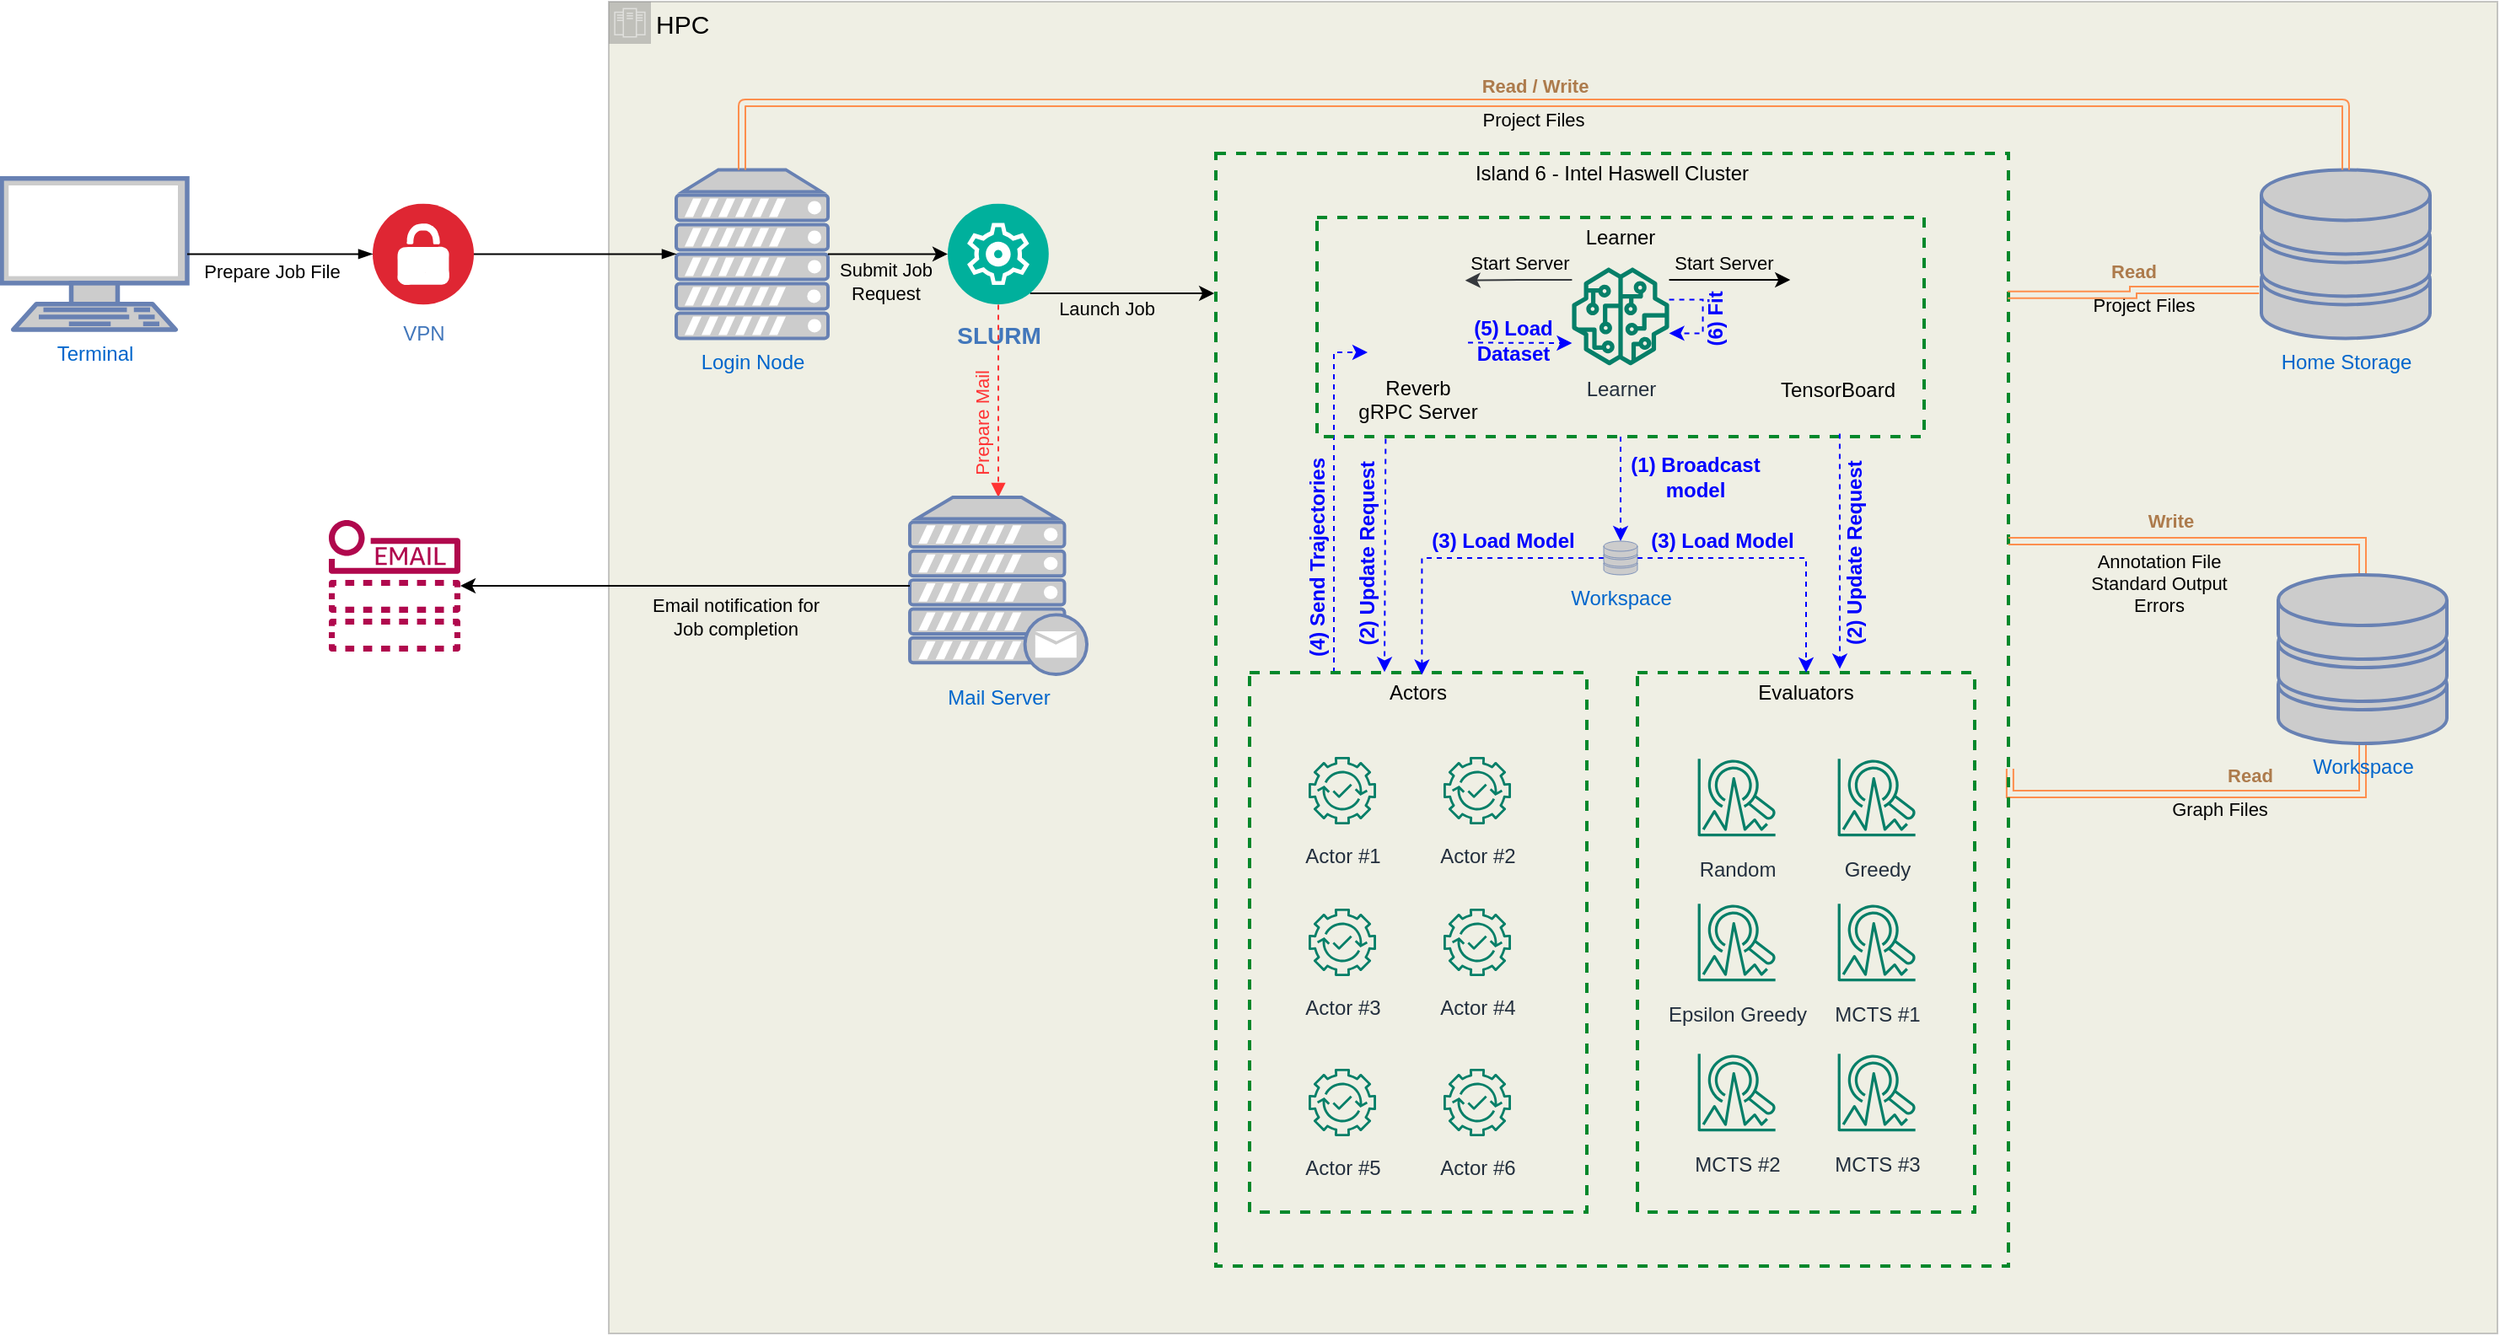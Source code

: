 <mxfile version="21.6.8" type="device">
  <diagram name="Page-1" id="ip5mfq6mZ9e08EdxUCp0">
    <mxGraphModel dx="290" dy="169" grid="1" gridSize="10" guides="1" tooltips="1" connect="1" arrows="1" fold="1" page="1" pageScale="1" pageWidth="827" pageHeight="1169" math="0" shadow="0">
      <root>
        <mxCell id="0" />
        <mxCell id="1" parent="0" />
        <mxCell id="GM6LKakHsOpX3G1ed7Ud-50" value="&lt;font style=&quot;font-size: 15px;&quot;&gt;HPC&lt;/font&gt;" style="shape=mxgraph.ibm.box;prType=zone;fontStyle=0;verticalAlign=top;align=left;spacingLeft=32;spacingTop=4;fillColor=#DFE0CA;rounded=0;whiteSpace=wrap;html=1;strokeColor=#919191;strokeWidth=1;dashed=0;container=1;spacing=-4;collapsible=0;expand=0;recursiveResize=0;opacity=50;" parent="1" vertex="1">
          <mxGeometry x="460" y="80" width="1120" height="790" as="geometry" />
        </mxCell>
        <mxCell id="GM6LKakHsOpX3G1ed7Ud-171" style="edgeStyle=elbowEdgeStyle;rounded=0;orthogonalLoop=1;jettySize=auto;html=1;exitX=1.002;exitY=0.553;exitDx=0;exitDy=0;elbow=vertical;shape=link;strokeColor=#FF8E4D;exitPerimeter=0;" parent="GM6LKakHsOpX3G1ed7Ud-50" edge="1" target="GM6LKakHsOpX3G1ed7Ud-63" source="GM6LKakHsOpX3G1ed7Ud-72">
          <mxGeometry relative="1" as="geometry">
            <mxPoint x="803.08" y="406" as="sourcePoint" />
            <mxPoint x="900" y="407.6" as="targetPoint" />
            <Array as="points">
              <mxPoint x="930" y="470" />
            </Array>
          </mxGeometry>
        </mxCell>
        <mxCell id="GM6LKakHsOpX3G1ed7Ud-174" value="Read" style="edgeLabel;html=1;align=center;verticalAlign=middle;resizable=0;points=[];labelBackgroundColor=none;fontColor=#AD7B4C;fontStyle=1" parent="GM6LKakHsOpX3G1ed7Ud-171" vertex="1" connectable="0">
          <mxGeometry x="0.338" y="1" relative="1" as="geometry">
            <mxPoint x="-13" y="-10" as="offset" />
          </mxGeometry>
        </mxCell>
        <mxCell id="GM6LKakHsOpX3G1ed7Ud-176" value="Graph Files" style="edgeLabel;html=1;align=center;verticalAlign=middle;resizable=0;points=[];labelBackgroundColor=none;" parent="GM6LKakHsOpX3G1ed7Ud-171" vertex="1" connectable="0">
          <mxGeometry x="0.101" y="-3" relative="1" as="geometry">
            <mxPoint x="-1" y="6" as="offset" />
          </mxGeometry>
        </mxCell>
        <mxCell id="GM6LKakHsOpX3G1ed7Ud-72" value="Island 6 - Intel Haswell Cluster" style="fontStyle=0;verticalAlign=top;align=center;spacingTop=-2;fillColor=none;rounded=0;whiteSpace=wrap;html=1;strokeColor=#00882B;strokeWidth=2;dashed=1;container=1;collapsible=0;expand=0;recursiveResize=0;" parent="GM6LKakHsOpX3G1ed7Ud-50" vertex="1">
          <mxGeometry x="360" y="90" width="470" height="660" as="geometry" />
        </mxCell>
        <mxCell id="IxmQN1B3EQSxK7bYvT0Q-4" value="Evaluators" style="fontStyle=0;verticalAlign=top;align=center;spacingTop=-2;fillColor=none;rounded=0;whiteSpace=wrap;html=1;strokeColor=#00882B;strokeWidth=2;dashed=1;container=1;collapsible=0;expand=0;recursiveResize=0;" vertex="1" parent="GM6LKakHsOpX3G1ed7Ud-72">
          <mxGeometry x="250" y="308" width="200" height="320" as="geometry" />
        </mxCell>
        <mxCell id="IxmQN1B3EQSxK7bYvT0Q-36" value="Random" style="sketch=0;points=[[0,0,0],[0.25,0,0],[0.5,0,0],[0.75,0,0],[1,0,0],[0,1,0],[0.25,1,0],[0.5,1,0],[0.75,1,0],[1,1,0],[0,0.25,0],[0,0.5,0],[0,0.75,0],[1,0.25,0],[1,0.5,0],[1,0.75,0]];outlineConnect=0;fontColor=#232F3E;gradientColor=#4AB29A;gradientDirection=north;fillColor=none;strokeColor=#067F68;dashed=0;verticalLabelPosition=bottom;verticalAlign=top;align=center;html=1;fontSize=12;fontStyle=0;aspect=fixed;shape=mxgraph.aws4.resourceIcon;resIcon=mxgraph.aws4.lookout_for_metrics;" vertex="1" parent="IxmQN1B3EQSxK7bYvT0Q-4">
          <mxGeometry x="30" y="45" width="58" height="58" as="geometry" />
        </mxCell>
        <mxCell id="IxmQN1B3EQSxK7bYvT0Q-37" value="Greedy" style="sketch=0;points=[[0,0,0],[0.25,0,0],[0.5,0,0],[0.75,0,0],[1,0,0],[0,1,0],[0.25,1,0],[0.5,1,0],[0.75,1,0],[1,1,0],[0,0.25,0],[0,0.5,0],[0,0.75,0],[1,0.25,0],[1,0.5,0],[1,0.75,0]];outlineConnect=0;fontColor=#232F3E;gradientColor=#4AB29A;gradientDirection=north;fillColor=none;strokeColor=#067F68;dashed=0;verticalLabelPosition=bottom;verticalAlign=top;align=center;html=1;fontSize=12;fontStyle=0;aspect=fixed;shape=mxgraph.aws4.resourceIcon;resIcon=mxgraph.aws4.lookout_for_metrics;" vertex="1" parent="IxmQN1B3EQSxK7bYvT0Q-4">
          <mxGeometry x="113" y="45" width="58" height="58" as="geometry" />
        </mxCell>
        <mxCell id="IxmQN1B3EQSxK7bYvT0Q-38" value="Epsilon Greedy" style="sketch=0;points=[[0,0,0],[0.25,0,0],[0.5,0,0],[0.75,0,0],[1,0,0],[0,1,0],[0.25,1,0],[0.5,1,0],[0.75,1,0],[1,1,0],[0,0.25,0],[0,0.5,0],[0,0.75,0],[1,0.25,0],[1,0.5,0],[1,0.75,0]];outlineConnect=0;fontColor=#232F3E;gradientColor=#4AB29A;gradientDirection=north;fillColor=none;strokeColor=#067F68;dashed=0;verticalLabelPosition=bottom;verticalAlign=top;align=center;html=1;fontSize=12;fontStyle=0;aspect=fixed;shape=mxgraph.aws4.resourceIcon;resIcon=mxgraph.aws4.lookout_for_metrics;" vertex="1" parent="IxmQN1B3EQSxK7bYvT0Q-4">
          <mxGeometry x="30" y="131" width="58" height="58" as="geometry" />
        </mxCell>
        <mxCell id="IxmQN1B3EQSxK7bYvT0Q-39" value="MCTS #1" style="sketch=0;points=[[0,0,0],[0.25,0,0],[0.5,0,0],[0.75,0,0],[1,0,0],[0,1,0],[0.25,1,0],[0.5,1,0],[0.75,1,0],[1,1,0],[0,0.25,0],[0,0.5,0],[0,0.75,0],[1,0.25,0],[1,0.5,0],[1,0.75,0]];outlineConnect=0;fontColor=#232F3E;gradientColor=#4AB29A;gradientDirection=north;fillColor=none;strokeColor=#067F68;dashed=0;verticalLabelPosition=bottom;verticalAlign=top;align=center;html=1;fontSize=12;fontStyle=0;aspect=fixed;shape=mxgraph.aws4.resourceIcon;resIcon=mxgraph.aws4.lookout_for_metrics;" vertex="1" parent="IxmQN1B3EQSxK7bYvT0Q-4">
          <mxGeometry x="113" y="131" width="58" height="58" as="geometry" />
        </mxCell>
        <mxCell id="IxmQN1B3EQSxK7bYvT0Q-40" value="MCTS #2" style="sketch=0;points=[[0,0,0],[0.25,0,0],[0.5,0,0],[0.75,0,0],[1,0,0],[0,1,0],[0.25,1,0],[0.5,1,0],[0.75,1,0],[1,1,0],[0,0.25,0],[0,0.5,0],[0,0.75,0],[1,0.25,0],[1,0.5,0],[1,0.75,0]];outlineConnect=0;fontColor=#232F3E;gradientColor=#4AB29A;gradientDirection=north;fillColor=none;strokeColor=#067F68;dashed=0;verticalLabelPosition=bottom;verticalAlign=top;align=center;html=1;fontSize=12;fontStyle=0;aspect=fixed;shape=mxgraph.aws4.resourceIcon;resIcon=mxgraph.aws4.lookout_for_metrics;" vertex="1" parent="IxmQN1B3EQSxK7bYvT0Q-4">
          <mxGeometry x="30" y="220" width="58" height="58" as="geometry" />
        </mxCell>
        <mxCell id="IxmQN1B3EQSxK7bYvT0Q-41" value="MCTS #3" style="sketch=0;points=[[0,0,0],[0.25,0,0],[0.5,0,0],[0.75,0,0],[1,0,0],[0,1,0],[0.25,1,0],[0.5,1,0],[0.75,1,0],[1,1,0],[0,0.25,0],[0,0.5,0],[0,0.75,0],[1,0.25,0],[1,0.5,0],[1,0.75,0]];outlineConnect=0;fontColor=#232F3E;gradientColor=#4AB29A;gradientDirection=north;fillColor=none;strokeColor=#067F68;dashed=0;verticalLabelPosition=bottom;verticalAlign=top;align=center;html=1;fontSize=12;fontStyle=0;aspect=fixed;shape=mxgraph.aws4.resourceIcon;resIcon=mxgraph.aws4.lookout_for_metrics;" vertex="1" parent="IxmQN1B3EQSxK7bYvT0Q-4">
          <mxGeometry x="113" y="220" width="58" height="58" as="geometry" />
        </mxCell>
        <mxCell id="IxmQN1B3EQSxK7bYvT0Q-55" style="edgeStyle=orthogonalEdgeStyle;rounded=0;orthogonalLoop=1;jettySize=auto;html=1;exitX=0.25;exitY=0;exitDx=0;exitDy=0;dashed=1;strokeColor=#0000FF;" edge="1" parent="GM6LKakHsOpX3G1ed7Ud-72" source="IxmQN1B3EQSxK7bYvT0Q-6" target="IxmQN1B3EQSxK7bYvT0Q-48">
          <mxGeometry relative="1" as="geometry">
            <Array as="points">
              <mxPoint x="70" y="118" />
            </Array>
          </mxGeometry>
        </mxCell>
        <mxCell id="IxmQN1B3EQSxK7bYvT0Q-73" value="(4) Send Trajectories" style="edgeLabel;html=1;align=center;verticalAlign=middle;resizable=0;points=[];rotation=-90;labelBackgroundColor=none;fontStyle=1;fontColor=#0000FF;fontSize=12;" vertex="1" connectable="0" parent="IxmQN1B3EQSxK7bYvT0Q-55">
          <mxGeometry x="-0.354" y="-1" relative="1" as="geometry">
            <mxPoint x="-11" as="offset" />
          </mxGeometry>
        </mxCell>
        <mxCell id="IxmQN1B3EQSxK7bYvT0Q-6" value="Actors" style="fontStyle=0;verticalAlign=top;align=center;spacingTop=-2;fillColor=none;rounded=0;whiteSpace=wrap;html=1;strokeColor=#00882B;strokeWidth=2;dashed=1;container=1;collapsible=0;expand=0;recursiveResize=0;" vertex="1" parent="GM6LKakHsOpX3G1ed7Ud-72">
          <mxGeometry x="20" y="308" width="200" height="320" as="geometry" />
        </mxCell>
        <mxCell id="IxmQN1B3EQSxK7bYvT0Q-22" value="Actor #1" style="sketch=0;points=[[0,0,0],[0.25,0,0],[0.5,0,0],[0.75,0,0],[1,0,0],[0,1,0],[0.25,1,0],[0.5,1,0],[0.75,1,0],[1,1,0],[0,0.25,0],[0,0.5,0],[0,0.75,0],[1,0.25,0],[1,0.5,0],[1,0.75,0]];outlineConnect=0;fontColor=#232F3E;gradientColor=#4AB29A;gradientDirection=north;fillColor=none;strokeColor=#067F68;dashed=0;verticalLabelPosition=bottom;verticalAlign=top;align=center;html=1;fontSize=12;fontStyle=0;aspect=fixed;shape=mxgraph.aws4.resourceIcon;resIcon=mxgraph.aws4.devops_guru;" vertex="1" parent="IxmQN1B3EQSxK7bYvT0Q-6">
          <mxGeometry x="30" y="45" width="50" height="50" as="geometry" />
        </mxCell>
        <mxCell id="IxmQN1B3EQSxK7bYvT0Q-75" value="Actor #2" style="sketch=0;points=[[0,0,0],[0.25,0,0],[0.5,0,0],[0.75,0,0],[1,0,0],[0,1,0],[0.25,1,0],[0.5,1,0],[0.75,1,0],[1,1,0],[0,0.25,0],[0,0.5,0],[0,0.75,0],[1,0.25,0],[1,0.5,0],[1,0.75,0]];outlineConnect=0;fontColor=#232F3E;gradientColor=#4AB29A;gradientDirection=north;fillColor=none;strokeColor=#067F68;dashed=0;verticalLabelPosition=bottom;verticalAlign=top;align=center;html=1;fontSize=12;fontStyle=0;aspect=fixed;shape=mxgraph.aws4.resourceIcon;resIcon=mxgraph.aws4.devops_guru;" vertex="1" parent="IxmQN1B3EQSxK7bYvT0Q-6">
          <mxGeometry x="110" y="45" width="50" height="50" as="geometry" />
        </mxCell>
        <mxCell id="IxmQN1B3EQSxK7bYvT0Q-76" value="Actor #3" style="sketch=0;points=[[0,0,0],[0.25,0,0],[0.5,0,0],[0.75,0,0],[1,0,0],[0,1,0],[0.25,1,0],[0.5,1,0],[0.75,1,0],[1,1,0],[0,0.25,0],[0,0.5,0],[0,0.75,0],[1,0.25,0],[1,0.5,0],[1,0.75,0]];outlineConnect=0;fontColor=#232F3E;gradientColor=#4AB29A;gradientDirection=north;fillColor=none;strokeColor=#067F68;dashed=0;verticalLabelPosition=bottom;verticalAlign=top;align=center;html=1;fontSize=12;fontStyle=0;aspect=fixed;shape=mxgraph.aws4.resourceIcon;resIcon=mxgraph.aws4.devops_guru;" vertex="1" parent="IxmQN1B3EQSxK7bYvT0Q-6">
          <mxGeometry x="30" y="135" width="50" height="50" as="geometry" />
        </mxCell>
        <mxCell id="IxmQN1B3EQSxK7bYvT0Q-77" value="Actor #4" style="sketch=0;points=[[0,0,0],[0.25,0,0],[0.5,0,0],[0.75,0,0],[1,0,0],[0,1,0],[0.25,1,0],[0.5,1,0],[0.75,1,0],[1,1,0],[0,0.25,0],[0,0.5,0],[0,0.75,0],[1,0.25,0],[1,0.5,0],[1,0.75,0]];outlineConnect=0;fontColor=#232F3E;gradientColor=#4AB29A;gradientDirection=north;fillColor=none;strokeColor=#067F68;dashed=0;verticalLabelPosition=bottom;verticalAlign=top;align=center;html=1;fontSize=12;fontStyle=0;aspect=fixed;shape=mxgraph.aws4.resourceIcon;resIcon=mxgraph.aws4.devops_guru;" vertex="1" parent="IxmQN1B3EQSxK7bYvT0Q-6">
          <mxGeometry x="110" y="135" width="50" height="50" as="geometry" />
        </mxCell>
        <mxCell id="IxmQN1B3EQSxK7bYvT0Q-78" value="Actor #5" style="sketch=0;points=[[0,0,0],[0.25,0,0],[0.5,0,0],[0.75,0,0],[1,0,0],[0,1,0],[0.25,1,0],[0.5,1,0],[0.75,1,0],[1,1,0],[0,0.25,0],[0,0.5,0],[0,0.75,0],[1,0.25,0],[1,0.5,0],[1,0.75,0]];outlineConnect=0;fontColor=#232F3E;gradientColor=#4AB29A;gradientDirection=north;fillColor=none;strokeColor=#067F68;dashed=0;verticalLabelPosition=bottom;verticalAlign=top;align=center;html=1;fontSize=12;fontStyle=0;aspect=fixed;shape=mxgraph.aws4.resourceIcon;resIcon=mxgraph.aws4.devops_guru;" vertex="1" parent="IxmQN1B3EQSxK7bYvT0Q-6">
          <mxGeometry x="30" y="230" width="50" height="50" as="geometry" />
        </mxCell>
        <mxCell id="IxmQN1B3EQSxK7bYvT0Q-79" value="Actor #6" style="sketch=0;points=[[0,0,0],[0.25,0,0],[0.5,0,0],[0.75,0,0],[1,0,0],[0,1,0],[0.25,1,0],[0.5,1,0],[0.75,1,0],[1,1,0],[0,0.25,0],[0,0.5,0],[0,0.75,0],[1,0.25,0],[1,0.5,0],[1,0.75,0]];outlineConnect=0;fontColor=#232F3E;gradientColor=#4AB29A;gradientDirection=north;fillColor=none;strokeColor=#067F68;dashed=0;verticalLabelPosition=bottom;verticalAlign=top;align=center;html=1;fontSize=12;fontStyle=0;aspect=fixed;shape=mxgraph.aws4.resourceIcon;resIcon=mxgraph.aws4.devops_guru;" vertex="1" parent="IxmQN1B3EQSxK7bYvT0Q-6">
          <mxGeometry x="110" y="230" width="50" height="50" as="geometry" />
        </mxCell>
        <mxCell id="IxmQN1B3EQSxK7bYvT0Q-43" style="edgeStyle=orthogonalEdgeStyle;rounded=0;orthogonalLoop=1;jettySize=auto;html=1;exitX=1;exitY=0.5;exitDx=0;exitDy=0;exitPerimeter=0;strokeColor=#0000FF;dashed=1;" edge="1" parent="GM6LKakHsOpX3G1ed7Ud-72" source="IxmQN1B3EQSxK7bYvT0Q-56" target="IxmQN1B3EQSxK7bYvT0Q-4">
          <mxGeometry relative="1" as="geometry">
            <Array as="points">
              <mxPoint x="350" y="240" />
            </Array>
          </mxGeometry>
        </mxCell>
        <mxCell id="IxmQN1B3EQSxK7bYvT0Q-61" value="(3) Load Model" style="edgeLabel;html=1;align=center;verticalAlign=middle;resizable=0;points=[];labelBackgroundColor=none;fontColor=#0000FF;fontStyle=1;fontSize=12;" vertex="1" connectable="0" parent="IxmQN1B3EQSxK7bYvT0Q-43">
          <mxGeometry x="-0.134" y="-1" relative="1" as="geometry">
            <mxPoint x="-23" y="-11" as="offset" />
          </mxGeometry>
        </mxCell>
        <mxCell id="IxmQN1B3EQSxK7bYvT0Q-64" style="edgeStyle=elbowEdgeStyle;rounded=0;orthogonalLoop=1;jettySize=auto;html=1;entryX=0.396;entryY=-0.001;entryDx=0;entryDy=0;entryPerimeter=0;exitX=0.113;exitY=1.01;exitDx=0;exitDy=0;exitPerimeter=0;strokeColor=#0000FF;dashed=1;" edge="1" parent="GM6LKakHsOpX3G1ed7Ud-72" source="IxmQN1B3EQSxK7bYvT0Q-14" target="IxmQN1B3EQSxK7bYvT0Q-6">
          <mxGeometry relative="1" as="geometry">
            <mxPoint x="100.007" y="190.0" as="sourcePoint" />
            <mxPoint x="100.0" y="301.6" as="targetPoint" />
          </mxGeometry>
        </mxCell>
        <mxCell id="IxmQN1B3EQSxK7bYvT0Q-70" value="(2) Update Request" style="edgeLabel;html=1;align=center;verticalAlign=middle;resizable=0;points=[];labelBackgroundColor=none;rotation=-90;fontStyle=1;fontColor=#0000FF;fontSize=12;" vertex="1" connectable="0" parent="IxmQN1B3EQSxK7bYvT0Q-64">
          <mxGeometry x="-0.387" y="2" relative="1" as="geometry">
            <mxPoint x="-12" y="26" as="offset" />
          </mxGeometry>
        </mxCell>
        <mxCell id="IxmQN1B3EQSxK7bYvT0Q-14" value="Learner" style="fontStyle=0;verticalAlign=top;align=center;spacingTop=-2;fillColor=none;rounded=0;whiteSpace=wrap;html=1;strokeColor=#00882B;strokeWidth=2;dashed=1;container=1;collapsible=0;expand=0;recursiveResize=0;" vertex="1" parent="GM6LKakHsOpX3G1ed7Ud-72">
          <mxGeometry x="60" y="38" width="360" height="130" as="geometry" />
        </mxCell>
        <mxCell id="IxmQN1B3EQSxK7bYvT0Q-49" value="Start Server" style="edgeStyle=elbowEdgeStyle;rounded=0;orthogonalLoop=1;jettySize=auto;html=1;fillColor=#cdeb8b;strokeColor=#36393d;entryX=0.964;entryY=0.161;entryDx=0;entryDy=0;entryPerimeter=0;labelBackgroundColor=none;" edge="1" parent="IxmQN1B3EQSxK7bYvT0Q-14" target="IxmQN1B3EQSxK7bYvT0Q-48">
          <mxGeometry x="-0.006" y="-10" relative="1" as="geometry">
            <mxPoint x="151.214" y="36.998" as="sourcePoint" />
            <mxPoint x="89.43" y="37.11" as="targetPoint" />
            <mxPoint x="10" y="-10" as="offset" />
          </mxGeometry>
        </mxCell>
        <mxCell id="IxmQN1B3EQSxK7bYvT0Q-54" style="edgeStyle=elbowEdgeStyle;rounded=0;orthogonalLoop=1;jettySize=auto;html=1;entryX=0.011;entryY=0.161;entryDx=0;entryDy=0;entryPerimeter=0;elbow=vertical;" edge="1" parent="IxmQN1B3EQSxK7bYvT0Q-14" target="IxmQN1B3EQSxK7bYvT0Q-53">
          <mxGeometry relative="1" as="geometry">
            <mxPoint x="208.786" y="37.004" as="sourcePoint" />
            <mxPoint x="261" y="37.31" as="targetPoint" />
          </mxGeometry>
        </mxCell>
        <mxCell id="IxmQN1B3EQSxK7bYvT0Q-82" value="Start Server" style="edgeLabel;html=1;align=center;verticalAlign=middle;resizable=0;points=[];labelBackgroundColor=none;" vertex="1" connectable="0" parent="IxmQN1B3EQSxK7bYvT0Q-54">
          <mxGeometry x="0.327" relative="1" as="geometry">
            <mxPoint x="-16" y="-10" as="offset" />
          </mxGeometry>
        </mxCell>
        <mxCell id="IxmQN1B3EQSxK7bYvT0Q-24" value="Learner" style="sketch=0;outlineConnect=0;fontColor=#232F3E;gradientColor=none;fillColor=#067F68;strokeColor=none;dashed=0;verticalLabelPosition=bottom;verticalAlign=top;align=center;html=1;fontSize=12;fontStyle=0;aspect=fixed;pointerEvents=1;shape=mxgraph.aws4.sagemaker_model;" vertex="1" parent="IxmQN1B3EQSxK7bYvT0Q-14">
          <mxGeometry x="151" y="29.69" width="58" height="58" as="geometry" />
        </mxCell>
        <mxCell id="IxmQN1B3EQSxK7bYvT0Q-50" style="edgeStyle=elbowEdgeStyle;orthogonalLoop=1;jettySize=auto;html=1;exitX=0.992;exitY=0.776;exitDx=0;exitDy=0;exitPerimeter=0;rounded=0;elbow=vertical;dashed=1;strokeColor=#0000FF;" edge="1" parent="IxmQN1B3EQSxK7bYvT0Q-14" source="IxmQN1B3EQSxK7bYvT0Q-48" target="IxmQN1B3EQSxK7bYvT0Q-24">
          <mxGeometry relative="1" as="geometry" />
        </mxCell>
        <mxCell id="IxmQN1B3EQSxK7bYvT0Q-74" value="(5) Load &lt;br style=&quot;font-size: 12px;&quot;&gt;Dataset" style="edgeLabel;html=1;align=center;verticalAlign=middle;resizable=0;points=[];labelBackgroundColor=none;fontStyle=1;fontColor=#0000FF;fontSize=12;" vertex="1" connectable="0" parent="IxmQN1B3EQSxK7bYvT0Q-50">
          <mxGeometry x="-0.165" y="-2" relative="1" as="geometry">
            <mxPoint y="-4" as="offset" />
          </mxGeometry>
        </mxCell>
        <mxCell id="IxmQN1B3EQSxK7bYvT0Q-48" value="Reverb&#xa;gRPC Server" style="shape=image;verticalLabelPosition=bottom;verticalAlign=top;imageAspect=0;image=https://avatars.githubusercontent.com/u/8596759?s=200&amp;v=4" vertex="1" parent="IxmQN1B3EQSxK7bYvT0Q-14">
          <mxGeometry x="30" y="27.69" width="60" height="60" as="geometry" />
        </mxCell>
        <mxCell id="IxmQN1B3EQSxK7bYvT0Q-53" value="TensorBoard" style="shape=image;verticalLabelPosition=bottom;verticalAlign=top;imageAspect=0;image=https://upload.wikimedia.org/wikipedia/commons/thumb/2/2d/Tensorflow_logo.svg/718px-Tensorflow_logo.svg.png" vertex="1" parent="IxmQN1B3EQSxK7bYvT0Q-14">
          <mxGeometry x="280" y="26.69" width="58" height="62" as="geometry" />
        </mxCell>
        <mxCell id="IxmQN1B3EQSxK7bYvT0Q-80" style="edgeStyle=orthogonalEdgeStyle;rounded=0;orthogonalLoop=1;jettySize=auto;html=1;dashed=1;strokeColor=#0000FF;" edge="1" parent="IxmQN1B3EQSxK7bYvT0Q-14" source="IxmQN1B3EQSxK7bYvT0Q-24" target="IxmQN1B3EQSxK7bYvT0Q-24">
          <mxGeometry relative="1" as="geometry" />
        </mxCell>
        <mxCell id="IxmQN1B3EQSxK7bYvT0Q-81" value="(6) Fit" style="edgeLabel;html=1;align=center;verticalAlign=middle;resizable=0;points=[];rotation=-90;fontStyle=1;fontColor=#0000FF;labelBackgroundColor=none;fontSize=12;" vertex="1" connectable="0" parent="IxmQN1B3EQSxK7bYvT0Q-80">
          <mxGeometry x="0.172" relative="1" as="geometry">
            <mxPoint x="8" y="-3" as="offset" />
          </mxGeometry>
        </mxCell>
        <mxCell id="IxmQN1B3EQSxK7bYvT0Q-57" value="" style="edgeStyle=orthogonalEdgeStyle;rounded=0;orthogonalLoop=1;jettySize=auto;html=1;entryX=0.5;entryY=0;entryDx=0;entryDy=0;entryPerimeter=0;strokeColor=#0000FF;dashed=1;" edge="1" parent="GM6LKakHsOpX3G1ed7Ud-72" source="IxmQN1B3EQSxK7bYvT0Q-14" target="IxmQN1B3EQSxK7bYvT0Q-56">
          <mxGeometry relative="1" as="geometry">
            <mxPoint x="1060" y="360" as="sourcePoint" />
            <mxPoint x="1170" y="470" as="targetPoint" />
          </mxGeometry>
        </mxCell>
        <mxCell id="IxmQN1B3EQSxK7bYvT0Q-58" value="&lt;font style=&quot;font-size: 12px;&quot;&gt;&lt;b style=&quot;font-size: 12px;&quot;&gt;(1) Broadcast &lt;br style=&quot;font-size: 12px;&quot;&gt;model&lt;/b&gt;&lt;/font&gt;" style="edgeLabel;html=1;align=center;verticalAlign=middle;resizable=0;points=[];labelBackgroundColor=none;fontColor=#0000FF;fontSize=12;" vertex="1" connectable="0" parent="IxmQN1B3EQSxK7bYvT0Q-57">
          <mxGeometry x="-0.673" y="1" relative="1" as="geometry">
            <mxPoint x="43" y="14" as="offset" />
          </mxGeometry>
        </mxCell>
        <mxCell id="IxmQN1B3EQSxK7bYvT0Q-59" style="edgeStyle=orthogonalEdgeStyle;rounded=0;orthogonalLoop=1;jettySize=auto;html=1;entryX=0.511;entryY=0.004;entryDx=0;entryDy=0;entryPerimeter=0;strokeColor=#0000FF;dashed=1;" edge="1" parent="GM6LKakHsOpX3G1ed7Ud-72" source="IxmQN1B3EQSxK7bYvT0Q-56" target="IxmQN1B3EQSxK7bYvT0Q-6">
          <mxGeometry relative="1" as="geometry" />
        </mxCell>
        <mxCell id="IxmQN1B3EQSxK7bYvT0Q-60" value="(3) Load Model" style="edgeLabel;html=1;align=center;verticalAlign=middle;resizable=0;points=[];labelBackgroundColor=none;fontStyle=1;fontColor=#0000FF;fontSize=12;" vertex="1" connectable="0" parent="IxmQN1B3EQSxK7bYvT0Q-59">
          <mxGeometry x="-0.069" relative="1" as="geometry">
            <mxPoint x="22" y="-10" as="offset" />
          </mxGeometry>
        </mxCell>
        <mxCell id="IxmQN1B3EQSxK7bYvT0Q-56" value="Workspace" style="fontColor=#0066CC;verticalAlign=top;verticalLabelPosition=bottom;labelPosition=center;align=center;html=1;outlineConnect=0;fillColor=#CCCCCC;strokeColor=#6881B3;gradientColor=none;gradientDirection=north;strokeWidth=2;shape=mxgraph.networks.storage;" vertex="1" parent="GM6LKakHsOpX3G1ed7Ud-72">
          <mxGeometry x="230" y="230" width="20" height="20" as="geometry" />
        </mxCell>
        <mxCell id="IxmQN1B3EQSxK7bYvT0Q-65" style="edgeStyle=elbowEdgeStyle;rounded=0;orthogonalLoop=1;jettySize=auto;html=1;entryX=0.599;entryY=-0.007;entryDx=0;entryDy=0;entryPerimeter=0;exitX=0.861;exitY=0.987;exitDx=0;exitDy=0;exitPerimeter=0;strokeColor=#0000FF;dashed=1;labelBackgroundColor=default;" edge="1" parent="GM6LKakHsOpX3G1ed7Ud-72" source="IxmQN1B3EQSxK7bYvT0Q-14" target="IxmQN1B3EQSxK7bYvT0Q-4">
          <mxGeometry relative="1" as="geometry">
            <mxPoint x="370.0" y="191.63" as="sourcePoint" />
            <mxPoint x="370.36" y="300.0" as="targetPoint" />
          </mxGeometry>
        </mxCell>
        <mxCell id="IxmQN1B3EQSxK7bYvT0Q-71" value="(2) Update Request" style="edgeLabel;align=center;verticalAlign=middle;resizable=0;points=[];rotation=-90;fontColor=#0000FF;labelBackgroundColor=none;fontStyle=1;html=1;fontSize=12;" vertex="1" connectable="0" parent="IxmQN1B3EQSxK7bYvT0Q-65">
          <mxGeometry x="-0.315" y="-1" relative="1" as="geometry">
            <mxPoint x="10" y="23" as="offset" />
          </mxGeometry>
        </mxCell>
        <mxCell id="GM6LKakHsOpX3G1ed7Ud-53" style="edgeStyle=elbowEdgeStyle;rounded=0;orthogonalLoop=1;jettySize=auto;html=1;entryX=-0.002;entryY=0.126;entryDx=0;entryDy=0;entryPerimeter=0;elbow=vertical;" parent="GM6LKakHsOpX3G1ed7Ud-50" source="GM6LKakHsOpX3G1ed7Ud-46" target="GM6LKakHsOpX3G1ed7Ud-72" edge="1">
          <mxGeometry relative="1" as="geometry" />
        </mxCell>
        <mxCell id="GM6LKakHsOpX3G1ed7Ud-58" value="Launch Job" style="edgeLabel;html=1;align=center;verticalAlign=middle;resizable=0;points=[];labelBackgroundColor=none;" parent="GM6LKakHsOpX3G1ed7Ud-53" vertex="1" connectable="0">
          <mxGeometry x="-0.229" y="-3" relative="1" as="geometry">
            <mxPoint x="3" y="6" as="offset" />
          </mxGeometry>
        </mxCell>
        <mxCell id="GM6LKakHsOpX3G1ed7Ud-56" style="edgeStyle=orthogonalEdgeStyle;rounded=0;orthogonalLoop=1;jettySize=auto;html=1;labelBackgroundColor=#73FFB4;dashed=1;strokeColor=#FF3333;startArrow=none;startFill=0;endArrow=block;endFill=1;" parent="GM6LKakHsOpX3G1ed7Ud-50" source="GM6LKakHsOpX3G1ed7Ud-46" target="GM6LKakHsOpX3G1ed7Ud-15" edge="1">
          <mxGeometry relative="1" as="geometry" />
        </mxCell>
        <mxCell id="GM6LKakHsOpX3G1ed7Ud-70" value="Prepare Mail" style="edgeLabel;html=1;align=center;verticalAlign=middle;resizable=0;points=[];labelBackgroundColor=none;rotation=-90;fontColor=#FF3333;" parent="GM6LKakHsOpX3G1ed7Ud-56" vertex="1" connectable="0">
          <mxGeometry x="0.371" y="-2" relative="1" as="geometry">
            <mxPoint x="-8" y="-8" as="offset" />
          </mxGeometry>
        </mxCell>
        <mxCell id="GM6LKakHsOpX3G1ed7Ud-46" value="&lt;span style=&quot;&quot;&gt;&lt;b&gt;&lt;font style=&quot;font-size: 14px;&quot;&gt;SLURM&lt;/font&gt;&lt;/b&gt;&lt;/span&gt;" style="image;aspect=fixed;perimeter=ellipsePerimeter;html=1;align=center;shadow=0;dashed=0;fontColor=#4277BB;labelBackgroundColor=none;fontSize=12;spacingTop=3;image=img/lib/ibm/management/management.svg;labelBorderColor=none;imageBackground=none;" parent="GM6LKakHsOpX3G1ed7Ud-50" vertex="1">
          <mxGeometry x="201" y="119.69" width="60" height="60" as="geometry" />
        </mxCell>
        <mxCell id="GM6LKakHsOpX3G1ed7Ud-15" value="Mail Server" style="fontColor=#0066CC;verticalAlign=top;verticalLabelPosition=bottom;labelPosition=center;align=center;html=1;outlineConnect=0;fillColor=#CCCCCC;strokeColor=#6881B3;gradientColor=none;gradientDirection=north;strokeWidth=2;shape=mxgraph.networks.mail_server;" parent="GM6LKakHsOpX3G1ed7Ud-50" vertex="1">
          <mxGeometry x="178.5" y="294" width="105" height="105" as="geometry" />
        </mxCell>
        <mxCell id="GM6LKakHsOpX3G1ed7Ud-13" value="Login Node" style="fontColor=#0066CC;verticalAlign=top;verticalLabelPosition=bottom;labelPosition=center;align=center;html=1;outlineConnect=0;fillColor=#CCCCCC;strokeColor=#6881B3;gradientColor=none;gradientDirection=north;strokeWidth=2;shape=mxgraph.networks.server;" parent="GM6LKakHsOpX3G1ed7Ud-50" vertex="1">
          <mxGeometry x="40" y="99.69" width="90" height="100" as="geometry" />
        </mxCell>
        <mxCell id="GM6LKakHsOpX3G1ed7Ud-52" style="edgeStyle=orthogonalEdgeStyle;rounded=0;orthogonalLoop=1;jettySize=auto;html=1;" parent="GM6LKakHsOpX3G1ed7Ud-50" source="GM6LKakHsOpX3G1ed7Ud-13" target="GM6LKakHsOpX3G1ed7Ud-46" edge="1">
          <mxGeometry relative="1" as="geometry" />
        </mxCell>
        <mxCell id="GM6LKakHsOpX3G1ed7Ud-59" value="Submit Job&lt;br&gt;Request" style="edgeLabel;html=1;align=center;verticalAlign=middle;resizable=0;points=[];labelBackgroundColor=none;" parent="GM6LKakHsOpX3G1ed7Ud-52" vertex="1" connectable="0">
          <mxGeometry x="-0.187" y="1" relative="1" as="geometry">
            <mxPoint x="5" y="17" as="offset" />
          </mxGeometry>
        </mxCell>
        <mxCell id="GM6LKakHsOpX3G1ed7Ud-62" value="Read" style="edgeLabel;html=1;align=center;verticalAlign=middle;resizable=0;points=[];labelBackgroundColor=none;fontColor=#AD7B4C;fontStyle=1" parent="GM6LKakHsOpX3G1ed7Ud-50" vertex="1" connectable="0">
          <mxGeometry x="844.995" y="140.002" as="geometry">
            <mxPoint x="59" y="20" as="offset" />
          </mxGeometry>
        </mxCell>
        <mxCell id="GM6LKakHsOpX3G1ed7Ud-67" value="Project Files" style="edgeLabel;html=1;align=center;verticalAlign=middle;resizable=0;points=[];fontColor=default;labelBackgroundColor=none;" parent="GM6LKakHsOpX3G1ed7Ud-50" vertex="1" connectable="0">
          <mxGeometry x="909.998" y="179.692" as="geometry" />
        </mxCell>
        <mxCell id="GM6LKakHsOpX3G1ed7Ud-64" style="edgeStyle=elbowEdgeStyle;rounded=0;orthogonalLoop=1;jettySize=auto;html=1;shape=link;strokeColor=#FF8E4D;elbow=vertical;entryX=0.5;entryY=0;entryDx=0;entryDy=0;entryPerimeter=0;" parent="GM6LKakHsOpX3G1ed7Ud-50" source="GM6LKakHsOpX3G1ed7Ud-72" target="GM6LKakHsOpX3G1ed7Ud-63" edge="1">
          <mxGeometry relative="1" as="geometry">
            <mxPoint x="772" y="320" as="sourcePoint" />
            <Array as="points">
              <mxPoint x="860" y="320" />
            </Array>
          </mxGeometry>
        </mxCell>
        <mxCell id="GM6LKakHsOpX3G1ed7Ud-65" value="&lt;font color=&quot;#ad7b4c&quot;&gt;Write&lt;/font&gt;" style="edgeLabel;html=1;align=center;verticalAlign=middle;resizable=0;points=[];labelBackgroundColor=none;fontStyle=1" parent="GM6LKakHsOpX3G1ed7Ud-64" vertex="1" connectable="0">
          <mxGeometry x="0.31" y="4" relative="1" as="geometry">
            <mxPoint x="-55" y="-8" as="offset" />
          </mxGeometry>
        </mxCell>
        <mxCell id="GM6LKakHsOpX3G1ed7Ud-68" value="Annotation File&lt;br&gt;Standard Output&lt;br&gt;Errors" style="edgeLabel;html=1;align=center;verticalAlign=middle;resizable=0;points=[];labelBackgroundColor=none;" parent="GM6LKakHsOpX3G1ed7Ud-64" vertex="1" connectable="0">
          <mxGeometry x="0.065" y="1" relative="1" as="geometry">
            <mxPoint x="-34" y="26" as="offset" />
          </mxGeometry>
        </mxCell>
        <mxCell id="GM6LKakHsOpX3G1ed7Ud-63" value="Workspace" style="fontColor=#0066CC;verticalAlign=top;verticalLabelPosition=bottom;labelPosition=center;align=center;html=1;outlineConnect=0;fillColor=#CCCCCC;strokeColor=#6881B3;gradientColor=none;gradientDirection=north;strokeWidth=2;shape=mxgraph.networks.storage;" parent="GM6LKakHsOpX3G1ed7Ud-50" vertex="1">
          <mxGeometry x="990" y="340" width="100" height="100" as="geometry" />
        </mxCell>
        <mxCell id="GM6LKakHsOpX3G1ed7Ud-6" value="Home Storage" style="fontColor=#0066CC;verticalAlign=top;verticalLabelPosition=bottom;labelPosition=center;align=center;html=1;outlineConnect=0;fillColor=#CCCCCC;strokeColor=#6881B3;gradientColor=none;gradientDirection=north;strokeWidth=2;shape=mxgraph.networks.storage;" parent="GM6LKakHsOpX3G1ed7Ud-50" vertex="1">
          <mxGeometry x="980" y="99.69" width="100" height="100" as="geometry" />
        </mxCell>
        <mxCell id="GM6LKakHsOpX3G1ed7Ud-36" style="edgeStyle=orthogonalEdgeStyle;orthogonalLoop=1;jettySize=auto;html=1;strokeColor=#FF8E4D;rounded=1;shape=link;entryX=0.5;entryY=0;entryDx=0;entryDy=0;entryPerimeter=0;" parent="GM6LKakHsOpX3G1ed7Ud-50" source="GM6LKakHsOpX3G1ed7Ud-13" target="GM6LKakHsOpX3G1ed7Ud-6" edge="1">
          <mxGeometry relative="1" as="geometry">
            <Array as="points">
              <mxPoint x="79" y="60" />
              <mxPoint x="1030" y="60" />
            </Array>
          </mxGeometry>
        </mxCell>
        <mxCell id="GM6LKakHsOpX3G1ed7Ud-61" value="Read / Write" style="edgeLabel;html=1;align=center;verticalAlign=middle;resizable=0;points=[];labelBackgroundColor=none;fontColor=#AD7B4C;fontStyle=1" parent="GM6LKakHsOpX3G1ed7Ud-36" vertex="1" connectable="0">
          <mxGeometry x="0.079" relative="1" as="geometry">
            <mxPoint x="-47" y="-10" as="offset" />
          </mxGeometry>
        </mxCell>
        <mxCell id="GM6LKakHsOpX3G1ed7Ud-66" value="Project Files" style="edgeLabel;html=1;align=center;verticalAlign=middle;resizable=0;points=[];fontColor=default;labelBackgroundColor=none;" parent="GM6LKakHsOpX3G1ed7Ud-36" vertex="1" connectable="0">
          <mxGeometry x="-0.031" y="-2" relative="1" as="geometry">
            <mxPoint x="9" y="8" as="offset" />
          </mxGeometry>
        </mxCell>
        <mxCell id="GM6LKakHsOpX3G1ed7Ud-37" style="edgeStyle=elbowEdgeStyle;rounded=0;orthogonalLoop=1;jettySize=auto;html=1;strokeColor=#FF8E4D;shape=link;exitX=0.999;exitY=0.127;exitDx=0;exitDy=0;exitPerimeter=0;" parent="GM6LKakHsOpX3G1ed7Ud-50" source="GM6LKakHsOpX3G1ed7Ud-72" edge="1">
          <mxGeometry relative="1" as="geometry">
            <mxPoint x="830.0" y="160.0" as="sourcePoint" />
            <mxPoint x="978.59" y="171.04" as="targetPoint" />
          </mxGeometry>
        </mxCell>
        <mxCell id="GM6LKakHsOpX3G1ed7Ud-41" style="edgeStyle=orthogonalEdgeStyle;rounded=0;orthogonalLoop=1;jettySize=auto;html=1;strokeWidth=1;endArrow=blockThin;endFill=1;shadow=0;exitX=1;exitY=0.5;exitDx=0;exitDy=0;" parent="1" source="GM6LKakHsOpX3G1ed7Ud-47" target="GM6LKakHsOpX3G1ed7Ud-13" edge="1">
          <mxGeometry relative="1" as="geometry">
            <mxPoint x="359" y="180" as="sourcePoint" />
            <mxPoint x="484.8" y="179.7" as="targetPoint" />
          </mxGeometry>
        </mxCell>
        <mxCell id="GM6LKakHsOpX3G1ed7Ud-1" value="Terminal" style="fontColor=#0066CC;verticalAlign=top;verticalLabelPosition=bottom;labelPosition=center;align=center;html=1;outlineConnect=0;fillColor=#CCCCCC;strokeColor=#6881B3;gradientColor=none;gradientDirection=north;strokeWidth=2;shape=mxgraph.networks.terminal;" parent="1" vertex="1">
          <mxGeometry x="100" y="184.85" width="110" height="89.69" as="geometry" />
        </mxCell>
        <mxCell id="GM6LKakHsOpX3G1ed7Ud-43" value="" style="rounded=0;orthogonalLoop=1;jettySize=auto;html=1;strokeWidth=1;endArrow=blockThin;endFill=1;shadow=0;edgeStyle=elbowEdgeStyle;elbow=horizontal;" parent="1" source="GM6LKakHsOpX3G1ed7Ud-1" target="GM6LKakHsOpX3G1ed7Ud-47" edge="1">
          <mxGeometry relative="1" as="geometry">
            <mxPoint x="130" y="177" as="sourcePoint" />
            <mxPoint x="279" y="180" as="targetPoint" />
          </mxGeometry>
        </mxCell>
        <mxCell id="GM6LKakHsOpX3G1ed7Ud-71" value="Prepare Job File" style="edgeLabel;html=1;align=center;verticalAlign=middle;resizable=0;points=[];" parent="GM6LKakHsOpX3G1ed7Ud-43" vertex="1" connectable="0">
          <mxGeometry x="0.25" y="1" relative="1" as="geometry">
            <mxPoint x="-19" y="11" as="offset" />
          </mxGeometry>
        </mxCell>
        <mxCell id="GM6LKakHsOpX3G1ed7Ud-47" value="VPN" style="image;aspect=fixed;perimeter=ellipsePerimeter;html=1;align=center;shadow=0;dashed=0;fontColor=#4277BB;labelBackgroundColor=default;fontSize=12;spacingTop=3;image=img/lib/ibm/security/vpn.svg;" parent="1" vertex="1">
          <mxGeometry x="320" y="199.69" width="60" height="60" as="geometry" />
        </mxCell>
        <mxCell id="GM6LKakHsOpX3G1ed7Ud-45" value="" style="sketch=0;outlineConnect=0;fontColor=#232F3E;gradientColor=none;fillColor=#B0084D;strokeColor=none;dashed=0;verticalLabelPosition=bottom;verticalAlign=top;align=center;html=1;fontSize=12;fontStyle=0;aspect=fixed;pointerEvents=1;shape=mxgraph.aws4.email_notification;" parent="1" vertex="1">
          <mxGeometry x="294" y="387.5" width="78" height="78" as="geometry" />
        </mxCell>
        <mxCell id="GM6LKakHsOpX3G1ed7Ud-57" style="edgeStyle=orthogonalEdgeStyle;rounded=0;orthogonalLoop=1;jettySize=auto;html=1;" parent="1" source="GM6LKakHsOpX3G1ed7Ud-15" target="GM6LKakHsOpX3G1ed7Ud-45" edge="1">
          <mxGeometry relative="1" as="geometry" />
        </mxCell>
        <mxCell id="GM6LKakHsOpX3G1ed7Ud-69" value="Email notification for &lt;br&gt;Job completion" style="edgeLabel;html=1;align=center;verticalAlign=middle;resizable=0;points=[];labelBackgroundColor=none;" parent="GM6LKakHsOpX3G1ed7Ud-57" vertex="1" connectable="0">
          <mxGeometry x="-0.072" y="-1" relative="1" as="geometry">
            <mxPoint x="20" y="19" as="offset" />
          </mxGeometry>
        </mxCell>
      </root>
    </mxGraphModel>
  </diagram>
</mxfile>
